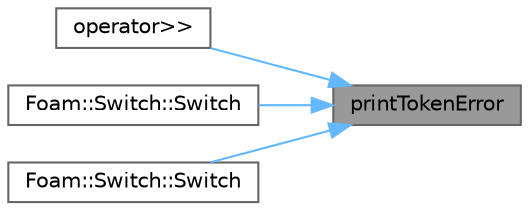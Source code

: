 digraph "printTokenError"
{
 // LATEX_PDF_SIZE
  bgcolor="transparent";
  edge [fontname=Helvetica,fontsize=10,labelfontname=Helvetica,labelfontsize=10];
  node [fontname=Helvetica,fontsize=10,shape=box,height=0.2,width=0.4];
  rankdir="RL";
  Node1 [id="Node000001",label="printTokenError",height=0.2,width=0.4,color="gray40", fillcolor="grey60", style="filled", fontcolor="black",tooltip=" "];
  Node1 -> Node2 [id="edge1_Node000001_Node000002",dir="back",color="steelblue1",style="solid",tooltip=" "];
  Node2 [id="Node000002",label="operator\>\>",height=0.2,width=0.4,color="grey40", fillcolor="white", style="filled",URL="$namespaceFoam.html#a0ac486020b556b1f6d1413b72f05a21e",tooltip=" "];
  Node1 -> Node3 [id="edge2_Node000001_Node000003",dir="back",color="steelblue1",style="solid",tooltip=" "];
  Node3 [id="Node000003",label="Foam::Switch::Switch",height=0.2,width=0.4,color="grey40", fillcolor="white", style="filled",URL="$classFoam_1_1Switch.html#ae477709025ae7ba0dd0ce6d5c9d83284",tooltip=" "];
  Node1 -> Node4 [id="edge3_Node000001_Node000004",dir="back",color="steelblue1",style="solid",tooltip=" "];
  Node4 [id="Node000004",label="Foam::Switch::Switch",height=0.2,width=0.4,color="grey40", fillcolor="white", style="filled",URL="$classFoam_1_1Switch.html#a9ef1c267869ec09e9299708883a666b3",tooltip=" "];
}

